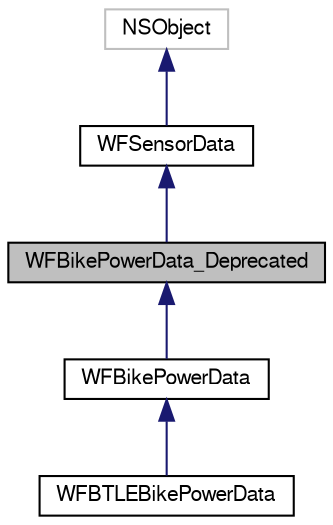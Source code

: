 digraph "WFBikePowerData_Deprecated"
{
  edge [fontname="FreeSans",fontsize="10",labelfontname="FreeSans",labelfontsize="10"];
  node [fontname="FreeSans",fontsize="10",shape=record];
  Node1 [label="WFBikePowerData_Deprecated",height=0.2,width=0.4,color="black", fillcolor="grey75", style="filled", fontcolor="black"];
  Node2 -> Node1 [dir="back",color="midnightblue",fontsize="10",style="solid",fontname="FreeSans"];
  Node2 [label="WFSensorData",height=0.2,width=0.4,color="black", fillcolor="white", style="filled",URL="$interface_w_f_sensor_data.html",tooltip="This is the abstract base class for all types of ANT sensor data. "];
  Node3 -> Node2 [dir="back",color="midnightblue",fontsize="10",style="solid",fontname="FreeSans"];
  Node3 [label="NSObject",height=0.2,width=0.4,color="grey75", fillcolor="white", style="filled"];
  Node1 -> Node4 [dir="back",color="midnightblue",fontsize="10",style="solid",fontname="FreeSans"];
  Node4 [label="WFBikePowerData",height=0.2,width=0.4,color="black", fillcolor="white", style="filled",URL="$interface_w_f_bike_power_data.html",tooltip="Represents the most commonly used data available from the Bike Power sensor. "];
  Node4 -> Node5 [dir="back",color="midnightblue",fontsize="10",style="solid",fontname="FreeSans"];
  Node5 [label="WFBTLEBikePowerData",height=0.2,width=0.4,color="black", fillcolor="white", style="filled",URL="$interface_w_f_b_t_l_e_bike_power_data.html",tooltip="Represents the data available from the BTLE Cycling Power Meter. "];
}
